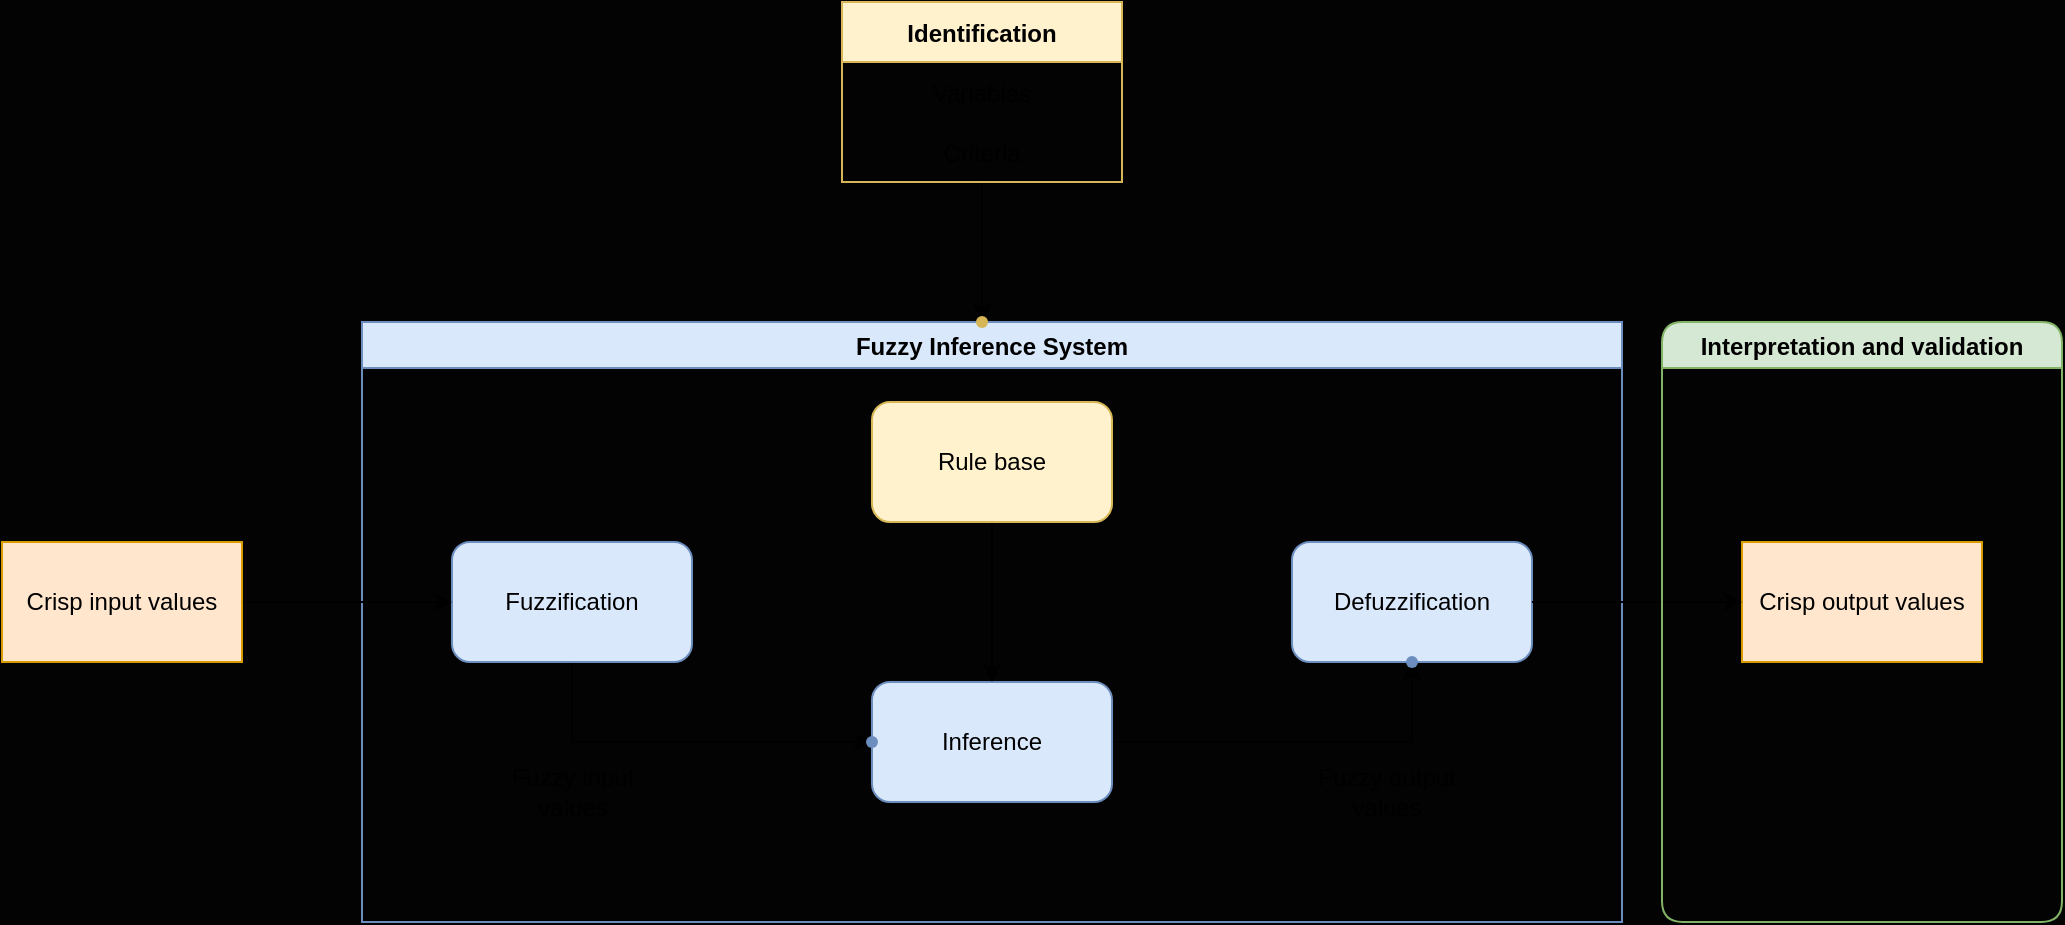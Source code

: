 <mxfile>
    <diagram id="w_HVBN4PYonU5akOGSFt" name="Página-1">
        <mxGraphModel dx="1321" dy="1256" grid="1" gridSize="10" guides="1" tooltips="1" connect="1" arrows="1" fold="1" page="0" pageScale="1" pageWidth="827" pageHeight="1169" background="#030303" math="0" shadow="0">
            <root>
                <mxCell id="0"/>
                <mxCell id="1" parent="0"/>
                <mxCell id="8l39E3avdF_8WqsmWjKe-2" value="" style="edgeStyle=orthogonalEdgeStyle;rounded=0;orthogonalLoop=1;jettySize=auto;html=1;" parent="1" source="aGhV6mi-UsvKArlw80H4-2" target="8l39E3avdF_8WqsmWjKe-1" edge="1">
                    <mxGeometry relative="1" as="geometry"/>
                </mxCell>
                <mxCell id="aGhV6mi-UsvKArlw80H4-2" value="Identification" style="swimlane;fontStyle=1;childLayout=stackLayout;horizontal=1;startSize=30;horizontalStack=0;resizeParent=1;resizeParentMax=0;resizeLast=0;collapsible=1;marginBottom=0;fillColor=#fff2cc;strokeColor=#d6b656;" parent="1" vertex="1">
                    <mxGeometry x="120" y="-60" width="140" height="90" as="geometry"/>
                </mxCell>
                <mxCell id="aGhV6mi-UsvKArlw80H4-3" value="Variables" style="text;strokeColor=none;fillColor=none;align=center;verticalAlign=middle;spacingLeft=4;spacingRight=4;overflow=hidden;points=[[0,0.5],[1,0.5]];portConstraint=eastwest;rotatable=0;" parent="aGhV6mi-UsvKArlw80H4-2" vertex="1">
                    <mxGeometry y="30" width="140" height="30" as="geometry"/>
                </mxCell>
                <mxCell id="aGhV6mi-UsvKArlw80H4-4" value="Criteria" style="text;strokeColor=none;fillColor=none;align=center;verticalAlign=middle;spacingLeft=4;spacingRight=4;overflow=hidden;points=[[0,0.5],[1,0.5]];portConstraint=eastwest;rotatable=0;" parent="aGhV6mi-UsvKArlw80H4-2" vertex="1">
                    <mxGeometry y="60" width="140" height="30" as="geometry"/>
                </mxCell>
                <mxCell id="aGhV6mi-UsvKArlw80H4-6" value="Fuzzy Inference System" style="swimlane;fillColor=#dae8fc;strokeColor=#6c8ebf;" parent="1" vertex="1">
                    <mxGeometry x="-120" y="100" width="630" height="300" as="geometry"/>
                </mxCell>
                <mxCell id="8l39E3avdF_8WqsmWjKe-14" value="" style="edgeStyle=orthogonalEdgeStyle;rounded=0;orthogonalLoop=1;jettySize=auto;html=1;" parent="aGhV6mi-UsvKArlw80H4-6" source="8l39E3avdF_8WqsmWjKe-3" target="8l39E3avdF_8WqsmWjKe-13" edge="1">
                    <mxGeometry relative="1" as="geometry">
                        <Array as="points">
                            <mxPoint x="105" y="210"/>
                        </Array>
                    </mxGeometry>
                </mxCell>
                <mxCell id="8l39E3avdF_8WqsmWjKe-3" value="Fuzzification" style="rounded=1;whiteSpace=wrap;html=1;fillColor=#dae8fc;strokeColor=#6c8ebf;" parent="aGhV6mi-UsvKArlw80H4-6" vertex="1">
                    <mxGeometry x="45" y="110" width="120" height="60" as="geometry"/>
                </mxCell>
                <mxCell id="8l39E3avdF_8WqsmWjKe-6" value="Defuzzification" style="rounded=1;whiteSpace=wrap;html=1;fillColor=#dae8fc;strokeColor=#6c8ebf;" parent="aGhV6mi-UsvKArlw80H4-6" vertex="1">
                    <mxGeometry x="465" y="110" width="120" height="60" as="geometry"/>
                </mxCell>
                <mxCell id="8l39E3avdF_8WqsmWjKe-16" value="" style="edgeStyle=orthogonalEdgeStyle;rounded=0;orthogonalLoop=1;jettySize=auto;html=1;" parent="aGhV6mi-UsvKArlw80H4-6" source="8l39E3avdF_8WqsmWjKe-5" target="8l39E3avdF_8WqsmWjKe-15" edge="1">
                    <mxGeometry relative="1" as="geometry">
                        <Array as="points">
                            <mxPoint x="525" y="210"/>
                        </Array>
                    </mxGeometry>
                </mxCell>
                <mxCell id="8l39E3avdF_8WqsmWjKe-5" value="Inference" style="rounded=1;whiteSpace=wrap;html=1;fillColor=#dae8fc;strokeColor=#6c8ebf;" parent="aGhV6mi-UsvKArlw80H4-6" vertex="1">
                    <mxGeometry x="255" y="180" width="120" height="60" as="geometry"/>
                </mxCell>
                <mxCell id="8l39E3avdF_8WqsmWjKe-17" value="" style="edgeStyle=orthogonalEdgeStyle;rounded=0;orthogonalLoop=1;jettySize=auto;html=1;" parent="aGhV6mi-UsvKArlw80H4-6" source="8l39E3avdF_8WqsmWjKe-8" target="8l39E3avdF_8WqsmWjKe-5" edge="1">
                    <mxGeometry relative="1" as="geometry"/>
                </mxCell>
                <mxCell id="8l39E3avdF_8WqsmWjKe-8" value="Rule base" style="rounded=1;whiteSpace=wrap;html=1;fillColor=#fff2cc;strokeColor=#d6b656;" parent="aGhV6mi-UsvKArlw80H4-6" vertex="1">
                    <mxGeometry x="255" y="40" width="120" height="60" as="geometry"/>
                </mxCell>
                <mxCell id="8l39E3avdF_8WqsmWjKe-13" value="" style="shape=waypoint;sketch=0;size=6;pointerEvents=1;points=[];fillColor=#dae8fc;resizable=0;rotatable=0;perimeter=centerPerimeter;snapToPoint=1;strokeColor=#6c8ebf;rounded=1;" parent="aGhV6mi-UsvKArlw80H4-6" vertex="1">
                    <mxGeometry x="235" y="190" width="40" height="40" as="geometry"/>
                </mxCell>
                <mxCell id="8l39E3avdF_8WqsmWjKe-15" value="" style="shape=waypoint;sketch=0;size=6;pointerEvents=1;points=[];fillColor=#dae8fc;resizable=0;rotatable=0;perimeter=centerPerimeter;snapToPoint=1;strokeColor=#6c8ebf;rounded=1;" parent="aGhV6mi-UsvKArlw80H4-6" vertex="1">
                    <mxGeometry x="505" y="150" width="40" height="40" as="geometry"/>
                </mxCell>
                <mxCell id="8l39E3avdF_8WqsmWjKe-18" value="Fuzzy input values" style="text;html=1;strokeColor=none;fillColor=none;align=center;verticalAlign=middle;whiteSpace=wrap;rounded=0;" parent="aGhV6mi-UsvKArlw80H4-6" vertex="1">
                    <mxGeometry x="57.5" y="220" width="95" height="30" as="geometry"/>
                </mxCell>
                <mxCell id="8l39E3avdF_8WqsmWjKe-19" value="Fuzzy output values" style="text;html=1;strokeColor=none;fillColor=none;align=center;verticalAlign=middle;whiteSpace=wrap;rounded=0;" parent="aGhV6mi-UsvKArlw80H4-6" vertex="1">
                    <mxGeometry x="465" y="220" width="95" height="30" as="geometry"/>
                </mxCell>
                <mxCell id="8l39E3avdF_8WqsmWjKe-1" value="" style="shape=waypoint;sketch=0;size=6;pointerEvents=1;points=[];fillColor=#fff2cc;resizable=0;rotatable=0;perimeter=centerPerimeter;snapToPoint=1;strokeColor=#d6b656;fontStyle=0;startSize=30;" parent="1" vertex="1">
                    <mxGeometry x="170" y="80" width="40" height="40" as="geometry"/>
                </mxCell>
                <mxCell id="8l39E3avdF_8WqsmWjKe-11" value="" style="edgeStyle=orthogonalEdgeStyle;rounded=0;orthogonalLoop=1;jettySize=auto;html=1;" parent="1" source="8l39E3avdF_8WqsmWjKe-9" target="8l39E3avdF_8WqsmWjKe-3" edge="1">
                    <mxGeometry relative="1" as="geometry"/>
                </mxCell>
                <mxCell id="8l39E3avdF_8WqsmWjKe-9" value="Crisp input values" style="rounded=0;whiteSpace=wrap;html=1;fillColor=#ffe6cc;strokeColor=#d79b00;" parent="1" vertex="1">
                    <mxGeometry x="-300" y="210" width="120" height="60" as="geometry"/>
                </mxCell>
                <mxCell id="8l39E3avdF_8WqsmWjKe-10" value="Crisp output values" style="rounded=0;whiteSpace=wrap;html=1;fillColor=#ffe6cc;strokeColor=#d79b00;" parent="1" vertex="1">
                    <mxGeometry x="570" y="210" width="120" height="60" as="geometry"/>
                </mxCell>
                <mxCell id="8l39E3avdF_8WqsmWjKe-12" value="" style="edgeStyle=orthogonalEdgeStyle;rounded=0;orthogonalLoop=1;jettySize=auto;html=1;" parent="1" source="8l39E3avdF_8WqsmWjKe-6" target="8l39E3avdF_8WqsmWjKe-10" edge="1">
                    <mxGeometry relative="1" as="geometry"/>
                </mxCell>
                <mxCell id="8l39E3avdF_8WqsmWjKe-20" value="Interpretation and validation" style="swimlane;rounded=1;fillColor=#d5e8d4;strokeColor=#82b366;" parent="1" vertex="1">
                    <mxGeometry x="530" y="100" width="200" height="300" as="geometry"/>
                </mxCell>
            </root>
        </mxGraphModel>
    </diagram>
</mxfile>